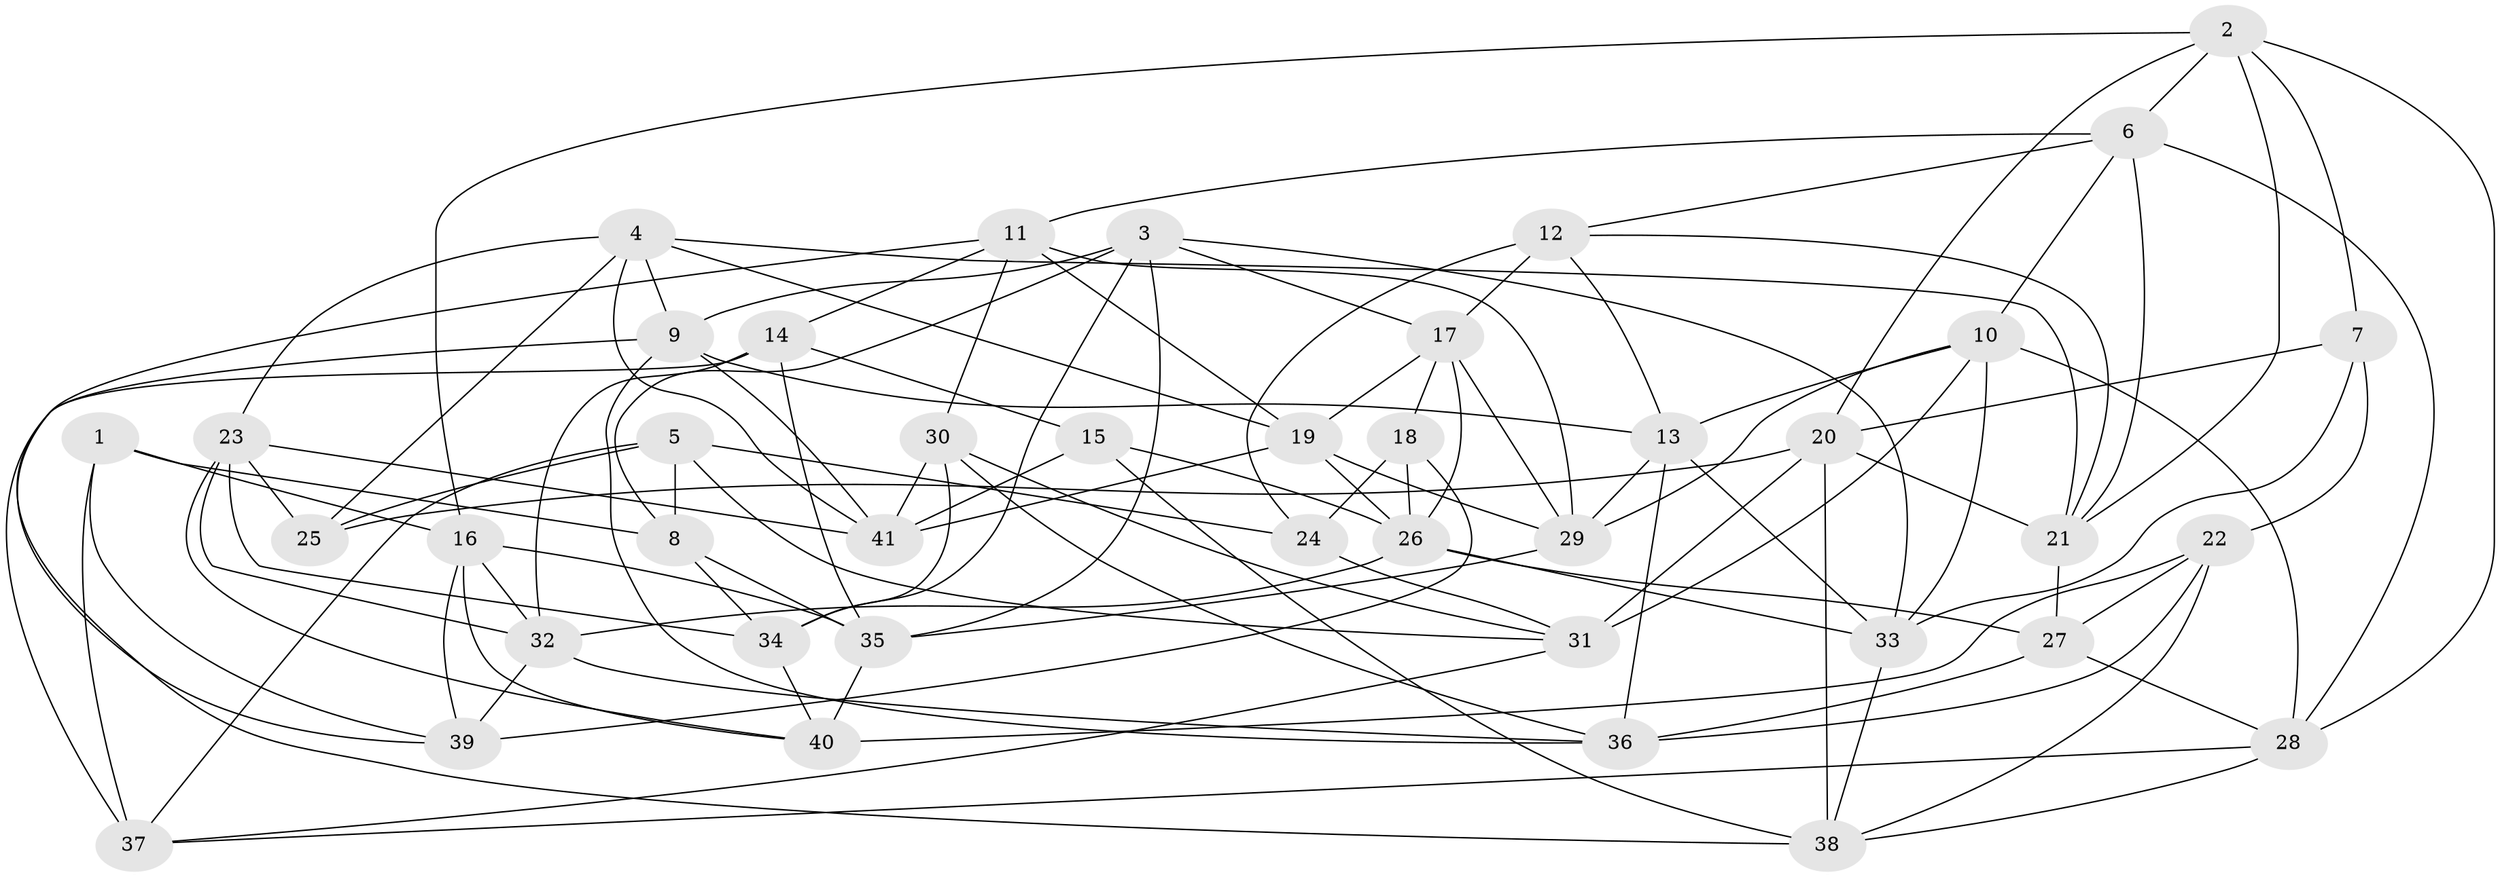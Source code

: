 // original degree distribution, {4: 1.0}
// Generated by graph-tools (version 1.1) at 2025/03/03/09/25 03:03:05]
// undirected, 41 vertices, 112 edges
graph export_dot {
graph [start="1"]
  node [color=gray90,style=filled];
  1;
  2;
  3;
  4;
  5;
  6;
  7;
  8;
  9;
  10;
  11;
  12;
  13;
  14;
  15;
  16;
  17;
  18;
  19;
  20;
  21;
  22;
  23;
  24;
  25;
  26;
  27;
  28;
  29;
  30;
  31;
  32;
  33;
  34;
  35;
  36;
  37;
  38;
  39;
  40;
  41;
  1 -- 8 [weight=1.0];
  1 -- 16 [weight=1.0];
  1 -- 37 [weight=1.0];
  1 -- 39 [weight=1.0];
  2 -- 6 [weight=1.0];
  2 -- 7 [weight=1.0];
  2 -- 16 [weight=1.0];
  2 -- 20 [weight=1.0];
  2 -- 21 [weight=1.0];
  2 -- 28 [weight=1.0];
  3 -- 8 [weight=1.0];
  3 -- 9 [weight=1.0];
  3 -- 17 [weight=1.0];
  3 -- 33 [weight=1.0];
  3 -- 34 [weight=1.0];
  3 -- 35 [weight=1.0];
  4 -- 9 [weight=1.0];
  4 -- 19 [weight=1.0];
  4 -- 21 [weight=1.0];
  4 -- 23 [weight=1.0];
  4 -- 25 [weight=1.0];
  4 -- 41 [weight=1.0];
  5 -- 8 [weight=2.0];
  5 -- 24 [weight=1.0];
  5 -- 25 [weight=1.0];
  5 -- 31 [weight=1.0];
  5 -- 37 [weight=1.0];
  6 -- 10 [weight=1.0];
  6 -- 11 [weight=1.0];
  6 -- 12 [weight=1.0];
  6 -- 21 [weight=1.0];
  6 -- 28 [weight=1.0];
  7 -- 20 [weight=1.0];
  7 -- 22 [weight=1.0];
  7 -- 33 [weight=1.0];
  8 -- 34 [weight=1.0];
  8 -- 35 [weight=1.0];
  9 -- 13 [weight=1.0];
  9 -- 36 [weight=1.0];
  9 -- 38 [weight=1.0];
  9 -- 41 [weight=1.0];
  10 -- 13 [weight=1.0];
  10 -- 28 [weight=1.0];
  10 -- 29 [weight=1.0];
  10 -- 31 [weight=1.0];
  10 -- 33 [weight=1.0];
  11 -- 14 [weight=1.0];
  11 -- 19 [weight=1.0];
  11 -- 29 [weight=1.0];
  11 -- 30 [weight=1.0];
  11 -- 39 [weight=1.0];
  12 -- 13 [weight=1.0];
  12 -- 17 [weight=1.0];
  12 -- 21 [weight=1.0];
  12 -- 24 [weight=2.0];
  13 -- 29 [weight=1.0];
  13 -- 33 [weight=1.0];
  13 -- 36 [weight=1.0];
  14 -- 15 [weight=1.0];
  14 -- 32 [weight=1.0];
  14 -- 35 [weight=1.0];
  14 -- 37 [weight=2.0];
  15 -- 26 [weight=1.0];
  15 -- 38 [weight=1.0];
  15 -- 41 [weight=1.0];
  16 -- 32 [weight=1.0];
  16 -- 35 [weight=1.0];
  16 -- 39 [weight=1.0];
  16 -- 40 [weight=1.0];
  17 -- 18 [weight=1.0];
  17 -- 19 [weight=1.0];
  17 -- 26 [weight=1.0];
  17 -- 29 [weight=1.0];
  18 -- 24 [weight=2.0];
  18 -- 26 [weight=1.0];
  18 -- 39 [weight=2.0];
  19 -- 26 [weight=1.0];
  19 -- 29 [weight=1.0];
  19 -- 41 [weight=1.0];
  20 -- 21 [weight=1.0];
  20 -- 25 [weight=1.0];
  20 -- 31 [weight=1.0];
  20 -- 38 [weight=1.0];
  21 -- 27 [weight=1.0];
  22 -- 27 [weight=1.0];
  22 -- 36 [weight=1.0];
  22 -- 38 [weight=1.0];
  22 -- 40 [weight=2.0];
  23 -- 25 [weight=1.0];
  23 -- 32 [weight=1.0];
  23 -- 34 [weight=1.0];
  23 -- 40 [weight=1.0];
  23 -- 41 [weight=1.0];
  24 -- 31 [weight=1.0];
  26 -- 27 [weight=2.0];
  26 -- 32 [weight=1.0];
  26 -- 33 [weight=1.0];
  27 -- 28 [weight=1.0];
  27 -- 36 [weight=1.0];
  28 -- 37 [weight=1.0];
  28 -- 38 [weight=1.0];
  29 -- 35 [weight=1.0];
  30 -- 31 [weight=1.0];
  30 -- 34 [weight=2.0];
  30 -- 36 [weight=1.0];
  30 -- 41 [weight=1.0];
  31 -- 37 [weight=1.0];
  32 -- 36 [weight=1.0];
  32 -- 39 [weight=1.0];
  33 -- 38 [weight=1.0];
  34 -- 40 [weight=1.0];
  35 -- 40 [weight=1.0];
}
